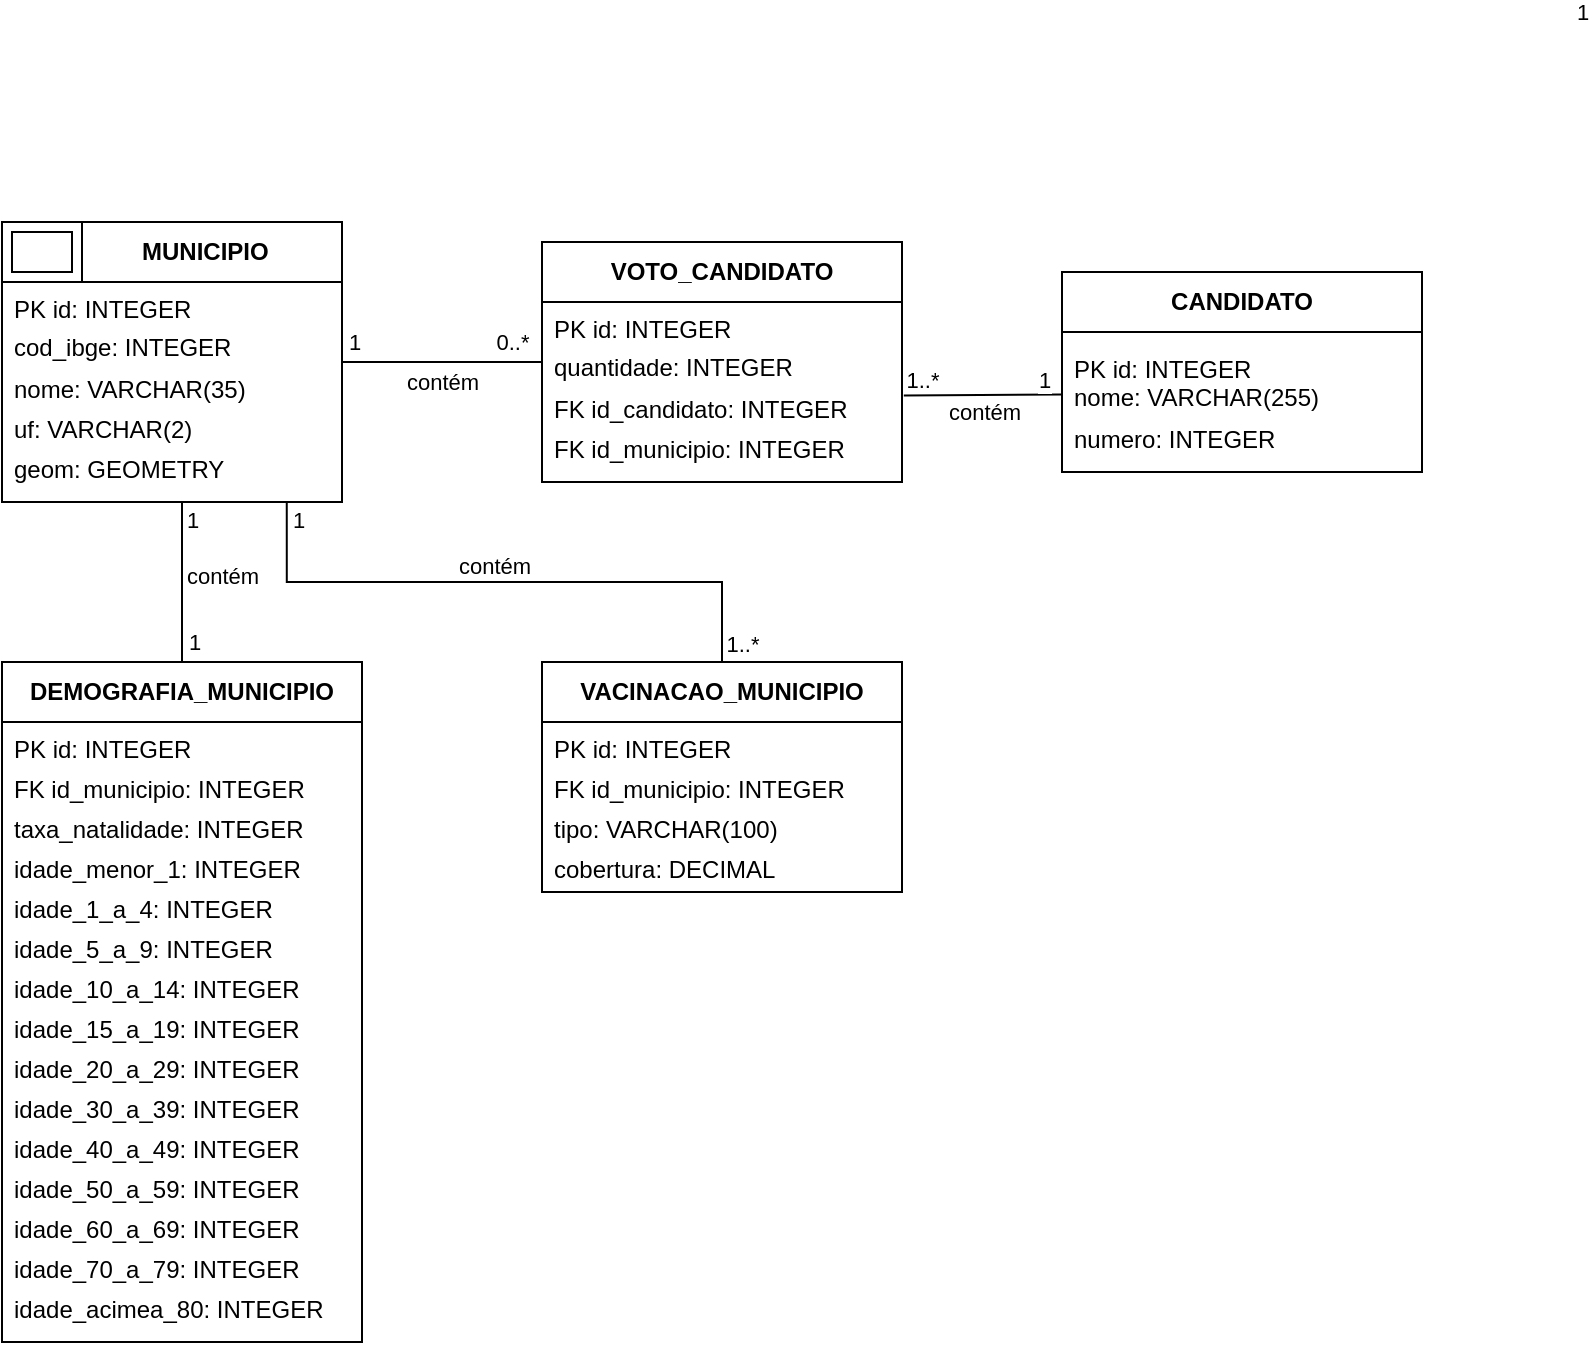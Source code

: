 <mxfile version="25.0.3">
  <diagram name="Page-1" id="iuUJBDwJUBM9qDX2OrTa">
    <mxGraphModel dx="2088" dy="3252" grid="1" gridSize="10" guides="1" tooltips="1" connect="1" arrows="1" fold="1" page="1" pageScale="1" pageWidth="850" pageHeight="1100" math="0" shadow="0">
      <root>
        <mxCell id="0" />
        <mxCell id="1" parent="0" />
        <mxCell id="bBpXCqJxbz4is6mlF8sN-4" value="&amp;nbsp; &amp;nbsp; &amp;nbsp; &amp;nbsp; &amp;nbsp; MUNICIPIO" style="swimlane;whiteSpace=wrap;html=1;startSize=30;" parent="1" vertex="1">
          <mxGeometry x="10" y="-1010" width="170" height="140" as="geometry" />
        </mxCell>
        <mxCell id="bBpXCqJxbz4is6mlF8sN-21" value="" style="rounded=0;whiteSpace=wrap;html=1;" parent="bBpXCqJxbz4is6mlF8sN-4" vertex="1">
          <mxGeometry width="40" height="30" as="geometry" />
        </mxCell>
        <mxCell id="bBpXCqJxbz4is6mlF8sN-20" value="PK id: INTEGER" style="text;strokeColor=none;fillColor=none;spacingLeft=4;spacingRight=4;overflow=hidden;rotatable=0;points=[[0,0.5],[1,0.5]];portConstraint=eastwest;fontSize=12;whiteSpace=wrap;html=1;" parent="bBpXCqJxbz4is6mlF8sN-4" vertex="1">
          <mxGeometry y="30" width="155" height="30" as="geometry" />
        </mxCell>
        <mxCell id="bBpXCqJxbz4is6mlF8sN-22" value="" style="rounded=0;whiteSpace=wrap;html=1;" parent="bBpXCqJxbz4is6mlF8sN-4" vertex="1">
          <mxGeometry x="5" y="5" width="30" height="20" as="geometry" />
        </mxCell>
        <mxCell id="bBpXCqJxbz4is6mlF8sN-23" value="cod_ibge: INTEGER" style="text;strokeColor=none;fillColor=none;spacingLeft=4;spacingRight=4;overflow=hidden;rotatable=0;points=[[0,0.5],[1,0.5]];portConstraint=eastwest;fontSize=12;whiteSpace=wrap;html=1;" parent="bBpXCqJxbz4is6mlF8sN-4" vertex="1">
          <mxGeometry y="49" width="180" height="30" as="geometry" />
        </mxCell>
        <mxCell id="bBpXCqJxbz4is6mlF8sN-24" value="nome: VARCHAR(35)" style="text;strokeColor=none;fillColor=none;spacingLeft=4;spacingRight=4;overflow=hidden;rotatable=0;points=[[0,0.5],[1,0.5]];portConstraint=eastwest;fontSize=12;whiteSpace=wrap;html=1;" parent="bBpXCqJxbz4is6mlF8sN-4" vertex="1">
          <mxGeometry y="70" width="180" height="30" as="geometry" />
        </mxCell>
        <mxCell id="bBpXCqJxbz4is6mlF8sN-25" value="uf: VARCHAR(2)" style="text;strokeColor=none;fillColor=none;spacingLeft=4;spacingRight=4;overflow=hidden;rotatable=0;points=[[0,0.5],[1,0.5]];portConstraint=eastwest;fontSize=12;whiteSpace=wrap;html=1;" parent="bBpXCqJxbz4is6mlF8sN-4" vertex="1">
          <mxGeometry y="90" width="180" height="30" as="geometry" />
        </mxCell>
        <mxCell id="bBpXCqJxbz4is6mlF8sN-26" value="geom: GEOMETRY" style="text;strokeColor=none;fillColor=none;spacingLeft=4;spacingRight=4;overflow=hidden;rotatable=0;points=[[0,0.5],[1,0.5]];portConstraint=eastwest;fontSize=12;whiteSpace=wrap;html=1;" parent="bBpXCqJxbz4is6mlF8sN-4" vertex="1">
          <mxGeometry y="110" width="180" height="30" as="geometry" />
        </mxCell>
        <mxCell id="bBpXCqJxbz4is6mlF8sN-61" style="edgeStyle=orthogonalEdgeStyle;rounded=0;orthogonalLoop=1;jettySize=auto;html=1;entryX=1;entryY=0.5;entryDx=0;entryDy=0;endArrow=none;endFill=0;" parent="1" source="bBpXCqJxbz4is6mlF8sN-27" target="bBpXCqJxbz4is6mlF8sN-4" edge="1">
          <mxGeometry relative="1" as="geometry">
            <mxPoint x="230" y="-920" as="targetPoint" />
          </mxGeometry>
        </mxCell>
        <mxCell id="bBpXCqJxbz4is6mlF8sN-66" value="0..*" style="edgeLabel;html=1;align=center;verticalAlign=middle;resizable=0;points=[];" parent="bBpXCqJxbz4is6mlF8sN-61" vertex="1" connectable="0">
          <mxGeometry x="-0.793" relative="1" as="geometry">
            <mxPoint x="-5" y="-10" as="offset" />
          </mxGeometry>
        </mxCell>
        <mxCell id="bBpXCqJxbz4is6mlF8sN-68" value="1" style="edgeLabel;html=1;align=center;verticalAlign=middle;resizable=0;points=[];" parent="bBpXCqJxbz4is6mlF8sN-61" vertex="1" connectable="0">
          <mxGeometry x="0.821" relative="1" as="geometry">
            <mxPoint x="-3" y="-10" as="offset" />
          </mxGeometry>
        </mxCell>
        <mxCell id="bBpXCqJxbz4is6mlF8sN-69" value="contém" style="edgeLabel;html=1;align=center;verticalAlign=middle;resizable=0;points=[];" parent="bBpXCqJxbz4is6mlF8sN-61" vertex="1" connectable="0">
          <mxGeometry x="0.122" relative="1" as="geometry">
            <mxPoint x="6" y="10" as="offset" />
          </mxGeometry>
        </mxCell>
        <mxCell id="bBpXCqJxbz4is6mlF8sN-62" style="edgeStyle=orthogonalEdgeStyle;rounded=0;orthogonalLoop=1;jettySize=auto;html=1;endArrow=none;endFill=0;exitX=1.005;exitY=0.924;exitDx=0;exitDy=0;exitPerimeter=0;entryX=-0.001;entryY=0.24;entryDx=0;entryDy=0;entryPerimeter=0;" parent="1" source="bBpXCqJxbz4is6mlF8sN-31" edge="1">
          <mxGeometry relative="1" as="geometry">
            <mxPoint x="539.82" y="-923.8" as="targetPoint" />
          </mxGeometry>
        </mxCell>
        <mxCell id="bBpXCqJxbz4is6mlF8sN-73" value="1" style="edgeLabel;html=1;align=center;verticalAlign=middle;resizable=0;points=[];" parent="bBpXCqJxbz4is6mlF8sN-62" vertex="1" connectable="0">
          <mxGeometry x="0.847" y="-1" relative="1" as="geometry">
            <mxPoint x="266" y="-192" as="offset" />
          </mxGeometry>
        </mxCell>
        <mxCell id="bBpXCqJxbz4is6mlF8sN-74" value="1..*" style="edgeLabel;html=1;align=center;verticalAlign=middle;resizable=0;points=[];" parent="bBpXCqJxbz4is6mlF8sN-62" vertex="1" connectable="0">
          <mxGeometry x="-0.795" y="-1" relative="1" as="geometry">
            <mxPoint x="1" y="-9" as="offset" />
          </mxGeometry>
        </mxCell>
        <mxCell id="bBpXCqJxbz4is6mlF8sN-76" value="contém" style="edgeLabel;html=1;align=center;verticalAlign=middle;resizable=0;points=[];" parent="bBpXCqJxbz4is6mlF8sN-62" vertex="1" connectable="0">
          <mxGeometry x="0.005" y="1" relative="1" as="geometry">
            <mxPoint y="9" as="offset" />
          </mxGeometry>
        </mxCell>
        <mxCell id="bBpXCqJxbz4is6mlF8sN-27" value="VOTO_CANDIDATO" style="swimlane;whiteSpace=wrap;html=1;startSize=30;" parent="1" vertex="1">
          <mxGeometry x="280" y="-1000" width="180" height="120" as="geometry" />
        </mxCell>
        <mxCell id="bBpXCqJxbz4is6mlF8sN-29" value="PK id: INTEGER" style="text;strokeColor=none;fillColor=none;spacingLeft=4;spacingRight=4;overflow=hidden;rotatable=0;points=[[0,0.5],[1,0.5]];portConstraint=eastwest;fontSize=12;whiteSpace=wrap;html=1;" parent="bBpXCqJxbz4is6mlF8sN-27" vertex="1">
          <mxGeometry y="30" width="155" height="30" as="geometry" />
        </mxCell>
        <mxCell id="bBpXCqJxbz4is6mlF8sN-31" value="quantidade: INTEGER" style="text;strokeColor=none;fillColor=none;spacingLeft=4;spacingRight=4;overflow=hidden;rotatable=0;points=[[0,0.5],[1,0.5]];portConstraint=eastwest;fontSize=12;whiteSpace=wrap;html=1;" parent="bBpXCqJxbz4is6mlF8sN-27" vertex="1">
          <mxGeometry y="49" width="180" height="30" as="geometry" />
        </mxCell>
        <mxCell id="bBpXCqJxbz4is6mlF8sN-32" value="FK id_candidato: INTEGER" style="text;strokeColor=none;fillColor=none;spacingLeft=4;spacingRight=4;overflow=hidden;rotatable=0;points=[[0,0.5],[1,0.5]];portConstraint=eastwest;fontSize=12;whiteSpace=wrap;html=1;" parent="bBpXCqJxbz4is6mlF8sN-27" vertex="1">
          <mxGeometry y="70" width="180" height="30" as="geometry" />
        </mxCell>
        <mxCell id="bBpXCqJxbz4is6mlF8sN-35" value="FK id_municipio: INTEGER" style="text;strokeColor=none;fillColor=none;spacingLeft=4;spacingRight=4;overflow=hidden;rotatable=0;points=[[0,0.5],[1,0.5]];portConstraint=eastwest;fontSize=12;whiteSpace=wrap;html=1;" parent="bBpXCqJxbz4is6mlF8sN-27" vertex="1">
          <mxGeometry y="90" width="180" height="30" as="geometry" />
        </mxCell>
        <mxCell id="bBpXCqJxbz4is6mlF8sN-36" value="CANDIDATO" style="swimlane;whiteSpace=wrap;html=1;startSize=30;" parent="1" vertex="1">
          <mxGeometry x="540" y="-985" width="180" height="100" as="geometry" />
        </mxCell>
        <mxCell id="bBpXCqJxbz4is6mlF8sN-37" value="PK id: INTEGER" style="text;strokeColor=none;fillColor=none;spacingLeft=4;spacingRight=4;overflow=hidden;rotatable=0;points=[[0,0.5],[1,0.5]];portConstraint=eastwest;fontSize=12;whiteSpace=wrap;html=1;" parent="bBpXCqJxbz4is6mlF8sN-36" vertex="1">
          <mxGeometry y="35" width="155" height="30" as="geometry" />
        </mxCell>
        <mxCell id="bBpXCqJxbz4is6mlF8sN-38" value="nome: VARCHAR(255)" style="text;strokeColor=none;fillColor=none;spacingLeft=4;spacingRight=4;overflow=hidden;rotatable=0;points=[[0,0.5],[1,0.5]];portConstraint=eastwest;fontSize=12;whiteSpace=wrap;html=1;" parent="bBpXCqJxbz4is6mlF8sN-36" vertex="1">
          <mxGeometry y="49" width="180" height="30" as="geometry" />
        </mxCell>
        <mxCell id="bBpXCqJxbz4is6mlF8sN-41" value="numero: INTEGER" style="text;strokeColor=none;fillColor=none;spacingLeft=4;spacingRight=4;overflow=hidden;rotatable=0;points=[[0,0.5],[1,0.5]];portConstraint=eastwest;fontSize=12;whiteSpace=wrap;html=1;" parent="bBpXCqJxbz4is6mlF8sN-36" vertex="1">
          <mxGeometry y="70" width="180" height="30" as="geometry" />
        </mxCell>
        <mxCell id="bBpXCqJxbz4is6mlF8sN-42" value="DEMOGRAFIA_MUNICIPIO" style="swimlane;whiteSpace=wrap;html=1;startSize=30;" parent="1" vertex="1">
          <mxGeometry x="10" y="-790" width="180" height="340" as="geometry" />
        </mxCell>
        <mxCell id="bBpXCqJxbz4is6mlF8sN-43" value="PK id: INTEGER" style="text;strokeColor=none;fillColor=none;spacingLeft=4;spacingRight=4;overflow=hidden;rotatable=0;points=[[0,0.5],[1,0.5]];portConstraint=eastwest;fontSize=12;whiteSpace=wrap;html=1;" parent="bBpXCqJxbz4is6mlF8sN-42" vertex="1">
          <mxGeometry y="30" width="155" height="30" as="geometry" />
        </mxCell>
        <mxCell id="bBpXCqJxbz4is6mlF8sN-45" value="taxa_natalidade: INTEGER" style="text;strokeColor=none;fillColor=none;spacingLeft=4;spacingRight=4;overflow=hidden;rotatable=0;points=[[0,0.5],[1,0.5]];portConstraint=eastwest;fontSize=12;whiteSpace=wrap;html=1;" parent="bBpXCqJxbz4is6mlF8sN-42" vertex="1">
          <mxGeometry y="70" width="180" height="30" as="geometry" />
        </mxCell>
        <mxCell id="bBpXCqJxbz4is6mlF8sN-46" value="FK id_municipio: INTEGER" style="text;strokeColor=none;fillColor=none;spacingLeft=4;spacingRight=4;overflow=hidden;rotatable=0;points=[[0,0.5],[1,0.5]];portConstraint=eastwest;fontSize=12;whiteSpace=wrap;html=1;" parent="bBpXCqJxbz4is6mlF8sN-42" vertex="1">
          <mxGeometry y="50" width="180" height="30" as="geometry" />
        </mxCell>
        <mxCell id="bBpXCqJxbz4is6mlF8sN-47" value="idade_menor_1: INTEGER" style="text;strokeColor=none;fillColor=none;spacingLeft=4;spacingRight=4;overflow=hidden;rotatable=0;points=[[0,0.5],[1,0.5]];portConstraint=eastwest;fontSize=12;whiteSpace=wrap;html=1;" parent="bBpXCqJxbz4is6mlF8sN-42" vertex="1">
          <mxGeometry y="90" width="180" height="30" as="geometry" />
        </mxCell>
        <mxCell id="bBpXCqJxbz4is6mlF8sN-48" value="idade_1_a_4: INTEGER" style="text;strokeColor=none;fillColor=none;spacingLeft=4;spacingRight=4;overflow=hidden;rotatable=0;points=[[0,0.5],[1,0.5]];portConstraint=eastwest;fontSize=12;whiteSpace=wrap;html=1;" parent="bBpXCqJxbz4is6mlF8sN-42" vertex="1">
          <mxGeometry y="110" width="180" height="30" as="geometry" />
        </mxCell>
        <mxCell id="bBpXCqJxbz4is6mlF8sN-49" value="idade_5_a_9: INTEGER" style="text;strokeColor=none;fillColor=none;spacingLeft=4;spacingRight=4;overflow=hidden;rotatable=0;points=[[0,0.5],[1,0.5]];portConstraint=eastwest;fontSize=12;whiteSpace=wrap;html=1;" parent="bBpXCqJxbz4is6mlF8sN-42" vertex="1">
          <mxGeometry y="130" width="180" height="30" as="geometry" />
        </mxCell>
        <mxCell id="bBpXCqJxbz4is6mlF8sN-50" value="idade_10_a_14: INTEGER" style="text;strokeColor=none;fillColor=none;spacingLeft=4;spacingRight=4;overflow=hidden;rotatable=0;points=[[0,0.5],[1,0.5]];portConstraint=eastwest;fontSize=12;whiteSpace=wrap;html=1;" parent="bBpXCqJxbz4is6mlF8sN-42" vertex="1">
          <mxGeometry y="150" width="180" height="30" as="geometry" />
        </mxCell>
        <mxCell id="bBpXCqJxbz4is6mlF8sN-51" value="idade_15_a_19: INTEGER" style="text;strokeColor=none;fillColor=none;spacingLeft=4;spacingRight=4;overflow=hidden;rotatable=0;points=[[0,0.5],[1,0.5]];portConstraint=eastwest;fontSize=12;whiteSpace=wrap;html=1;" parent="bBpXCqJxbz4is6mlF8sN-42" vertex="1">
          <mxGeometry y="170" width="180" height="30" as="geometry" />
        </mxCell>
        <mxCell id="bBpXCqJxbz4is6mlF8sN-52" value="idade_20_a_29: INTEGER" style="text;strokeColor=none;fillColor=none;spacingLeft=4;spacingRight=4;overflow=hidden;rotatable=0;points=[[0,0.5],[1,0.5]];portConstraint=eastwest;fontSize=12;whiteSpace=wrap;html=1;" parent="bBpXCqJxbz4is6mlF8sN-42" vertex="1">
          <mxGeometry y="190" width="180" height="30" as="geometry" />
        </mxCell>
        <mxCell id="bBpXCqJxbz4is6mlF8sN-53" value="idade_30_a_39: INTEGER" style="text;strokeColor=none;fillColor=none;spacingLeft=4;spacingRight=4;overflow=hidden;rotatable=0;points=[[0,0.5],[1,0.5]];portConstraint=eastwest;fontSize=12;whiteSpace=wrap;html=1;" parent="bBpXCqJxbz4is6mlF8sN-42" vertex="1">
          <mxGeometry y="210" width="180" height="30" as="geometry" />
        </mxCell>
        <mxCell id="bBpXCqJxbz4is6mlF8sN-54" value="idade_40_a_49: INTEGER" style="text;strokeColor=none;fillColor=none;spacingLeft=4;spacingRight=4;overflow=hidden;rotatable=0;points=[[0,0.5],[1,0.5]];portConstraint=eastwest;fontSize=12;whiteSpace=wrap;html=1;" parent="bBpXCqJxbz4is6mlF8sN-42" vertex="1">
          <mxGeometry y="230" width="180" height="30" as="geometry" />
        </mxCell>
        <mxCell id="bBpXCqJxbz4is6mlF8sN-55" value="idade_50_a_59: INTEGER" style="text;strokeColor=none;fillColor=none;spacingLeft=4;spacingRight=4;overflow=hidden;rotatable=0;points=[[0,0.5],[1,0.5]];portConstraint=eastwest;fontSize=12;whiteSpace=wrap;html=1;" parent="bBpXCqJxbz4is6mlF8sN-42" vertex="1">
          <mxGeometry y="250" width="180" height="30" as="geometry" />
        </mxCell>
        <mxCell id="bBpXCqJxbz4is6mlF8sN-56" value="idade_60_a_69: INTEGER" style="text;strokeColor=none;fillColor=none;spacingLeft=4;spacingRight=4;overflow=hidden;rotatable=0;points=[[0,0.5],[1,0.5]];portConstraint=eastwest;fontSize=12;whiteSpace=wrap;html=1;" parent="bBpXCqJxbz4is6mlF8sN-42" vertex="1">
          <mxGeometry y="270" width="180" height="30" as="geometry" />
        </mxCell>
        <mxCell id="bBpXCqJxbz4is6mlF8sN-57" value="idade_70_a_79: INTEGER" style="text;strokeColor=none;fillColor=none;spacingLeft=4;spacingRight=4;overflow=hidden;rotatable=0;points=[[0,0.5],[1,0.5]];portConstraint=eastwest;fontSize=12;whiteSpace=wrap;html=1;" parent="bBpXCqJxbz4is6mlF8sN-42" vertex="1">
          <mxGeometry y="290" width="180" height="30" as="geometry" />
        </mxCell>
        <mxCell id="bBpXCqJxbz4is6mlF8sN-58" value="idade_acimea_80: INTEGER" style="text;strokeColor=none;fillColor=none;spacingLeft=4;spacingRight=4;overflow=hidden;rotatable=0;points=[[0,0.5],[1,0.5]];portConstraint=eastwest;fontSize=12;whiteSpace=wrap;html=1;" parent="bBpXCqJxbz4is6mlF8sN-42" vertex="1">
          <mxGeometry y="310" width="180" height="30" as="geometry" />
        </mxCell>
        <mxCell id="bBpXCqJxbz4is6mlF8sN-63" style="edgeStyle=orthogonalEdgeStyle;rounded=0;orthogonalLoop=1;jettySize=auto;html=1;entryX=0.5;entryY=1;entryDx=0;entryDy=0;entryPerimeter=0;endArrow=none;endFill=0;" parent="1" source="bBpXCqJxbz4is6mlF8sN-42" target="bBpXCqJxbz4is6mlF8sN-26" edge="1">
          <mxGeometry relative="1" as="geometry" />
        </mxCell>
        <mxCell id="bBpXCqJxbz4is6mlF8sN-70" value="1" style="edgeLabel;html=1;align=center;verticalAlign=middle;resizable=0;points=[];" parent="bBpXCqJxbz4is6mlF8sN-63" vertex="1" connectable="0">
          <mxGeometry x="0.854" y="-1" relative="1" as="geometry">
            <mxPoint x="4" y="3" as="offset" />
          </mxGeometry>
        </mxCell>
        <mxCell id="bBpXCqJxbz4is6mlF8sN-71" value="1" style="edgeLabel;html=1;align=center;verticalAlign=middle;resizable=0;points=[];" parent="bBpXCqJxbz4is6mlF8sN-63" vertex="1" connectable="0">
          <mxGeometry x="-0.825" y="1" relative="1" as="geometry">
            <mxPoint x="7" y="-3" as="offset" />
          </mxGeometry>
        </mxCell>
        <mxCell id="bBpXCqJxbz4is6mlF8sN-72" value="contém" style="edgeLabel;html=1;align=center;verticalAlign=middle;resizable=0;points=[];" parent="bBpXCqJxbz4is6mlF8sN-63" vertex="1" connectable="0">
          <mxGeometry x="0.164" y="-1" relative="1" as="geometry">
            <mxPoint x="19" y="3" as="offset" />
          </mxGeometry>
        </mxCell>
        <mxCell id="AolHexdjKbLcG2R-Ld9C-1" value="VACINACAO_MUNICIPIO" style="swimlane;whiteSpace=wrap;html=1;startSize=30;" parent="1" vertex="1">
          <mxGeometry x="280" y="-790" width="180" height="115" as="geometry" />
        </mxCell>
        <mxCell id="AolHexdjKbLcG2R-Ld9C-2" value="PK id: INTEGER" style="text;strokeColor=none;fillColor=none;spacingLeft=4;spacingRight=4;overflow=hidden;rotatable=0;points=[[0,0.5],[1,0.5]];portConstraint=eastwest;fontSize=12;whiteSpace=wrap;html=1;" parent="AolHexdjKbLcG2R-Ld9C-1" vertex="1">
          <mxGeometry y="30" width="155" height="30" as="geometry" />
        </mxCell>
        <mxCell id="AolHexdjKbLcG2R-Ld9C-3" value="tipo: VARCHAR(100)" style="text;strokeColor=none;fillColor=none;spacingLeft=4;spacingRight=4;overflow=hidden;rotatable=0;points=[[0,0.5],[1,0.5]];portConstraint=eastwest;fontSize=12;whiteSpace=wrap;html=1;" parent="AolHexdjKbLcG2R-Ld9C-1" vertex="1">
          <mxGeometry y="70" width="180" height="30" as="geometry" />
        </mxCell>
        <mxCell id="AolHexdjKbLcG2R-Ld9C-4" value="FK id_municipio: INTEGER" style="text;strokeColor=none;fillColor=none;spacingLeft=4;spacingRight=4;overflow=hidden;rotatable=0;points=[[0,0.5],[1,0.5]];portConstraint=eastwest;fontSize=12;whiteSpace=wrap;html=1;" parent="AolHexdjKbLcG2R-Ld9C-1" vertex="1">
          <mxGeometry y="50" width="180" height="30" as="geometry" />
        </mxCell>
        <mxCell id="AolHexdjKbLcG2R-Ld9C-5" value="cobertura: DECIMAL" style="text;strokeColor=none;fillColor=none;spacingLeft=4;spacingRight=4;overflow=hidden;rotatable=0;points=[[0,0.5],[1,0.5]];portConstraint=eastwest;fontSize=12;whiteSpace=wrap;html=1;" parent="AolHexdjKbLcG2R-Ld9C-1" vertex="1">
          <mxGeometry y="90" width="180" height="30" as="geometry" />
        </mxCell>
        <mxCell id="AolHexdjKbLcG2R-Ld9C-18" style="edgeStyle=orthogonalEdgeStyle;rounded=0;orthogonalLoop=1;jettySize=auto;html=1;entryX=0.791;entryY=1.014;entryDx=0;entryDy=0;entryPerimeter=0;endArrow=none;endFill=0;exitX=0.5;exitY=0;exitDx=0;exitDy=0;" parent="1" source="AolHexdjKbLcG2R-Ld9C-1" target="bBpXCqJxbz4is6mlF8sN-26" edge="1">
          <mxGeometry relative="1" as="geometry">
            <mxPoint x="110" y="-780" as="sourcePoint" />
            <mxPoint x="110" y="-860" as="targetPoint" />
          </mxGeometry>
        </mxCell>
        <mxCell id="AolHexdjKbLcG2R-Ld9C-19" value="1" style="edgeLabel;html=1;align=center;verticalAlign=middle;resizable=0;points=[];" parent="AolHexdjKbLcG2R-Ld9C-18" vertex="1" connectable="0">
          <mxGeometry x="0.854" y="-1" relative="1" as="geometry">
            <mxPoint x="4" y="-13" as="offset" />
          </mxGeometry>
        </mxCell>
        <mxCell id="AolHexdjKbLcG2R-Ld9C-20" value="1..*" style="edgeLabel;html=1;align=center;verticalAlign=middle;resizable=0;points=[];" parent="AolHexdjKbLcG2R-Ld9C-18" vertex="1" connectable="0">
          <mxGeometry x="-0.825" y="1" relative="1" as="geometry">
            <mxPoint x="11" y="17" as="offset" />
          </mxGeometry>
        </mxCell>
        <mxCell id="AolHexdjKbLcG2R-Ld9C-21" value="contém" style="edgeLabel;html=1;align=center;verticalAlign=middle;resizable=0;points=[];" parent="AolHexdjKbLcG2R-Ld9C-18" vertex="1" connectable="0">
          <mxGeometry x="0.164" y="-1" relative="1" as="geometry">
            <mxPoint x="19" y="-7" as="offset" />
          </mxGeometry>
        </mxCell>
        <mxCell id="AolHexdjKbLcG2R-Ld9C-22" value="1" style="edgeLabel;html=1;align=center;verticalAlign=middle;resizable=0;points=[];" parent="1" vertex="1" connectable="0">
          <mxGeometry x="531.005" y="-931.001" as="geometry" />
        </mxCell>
      </root>
    </mxGraphModel>
  </diagram>
</mxfile>
